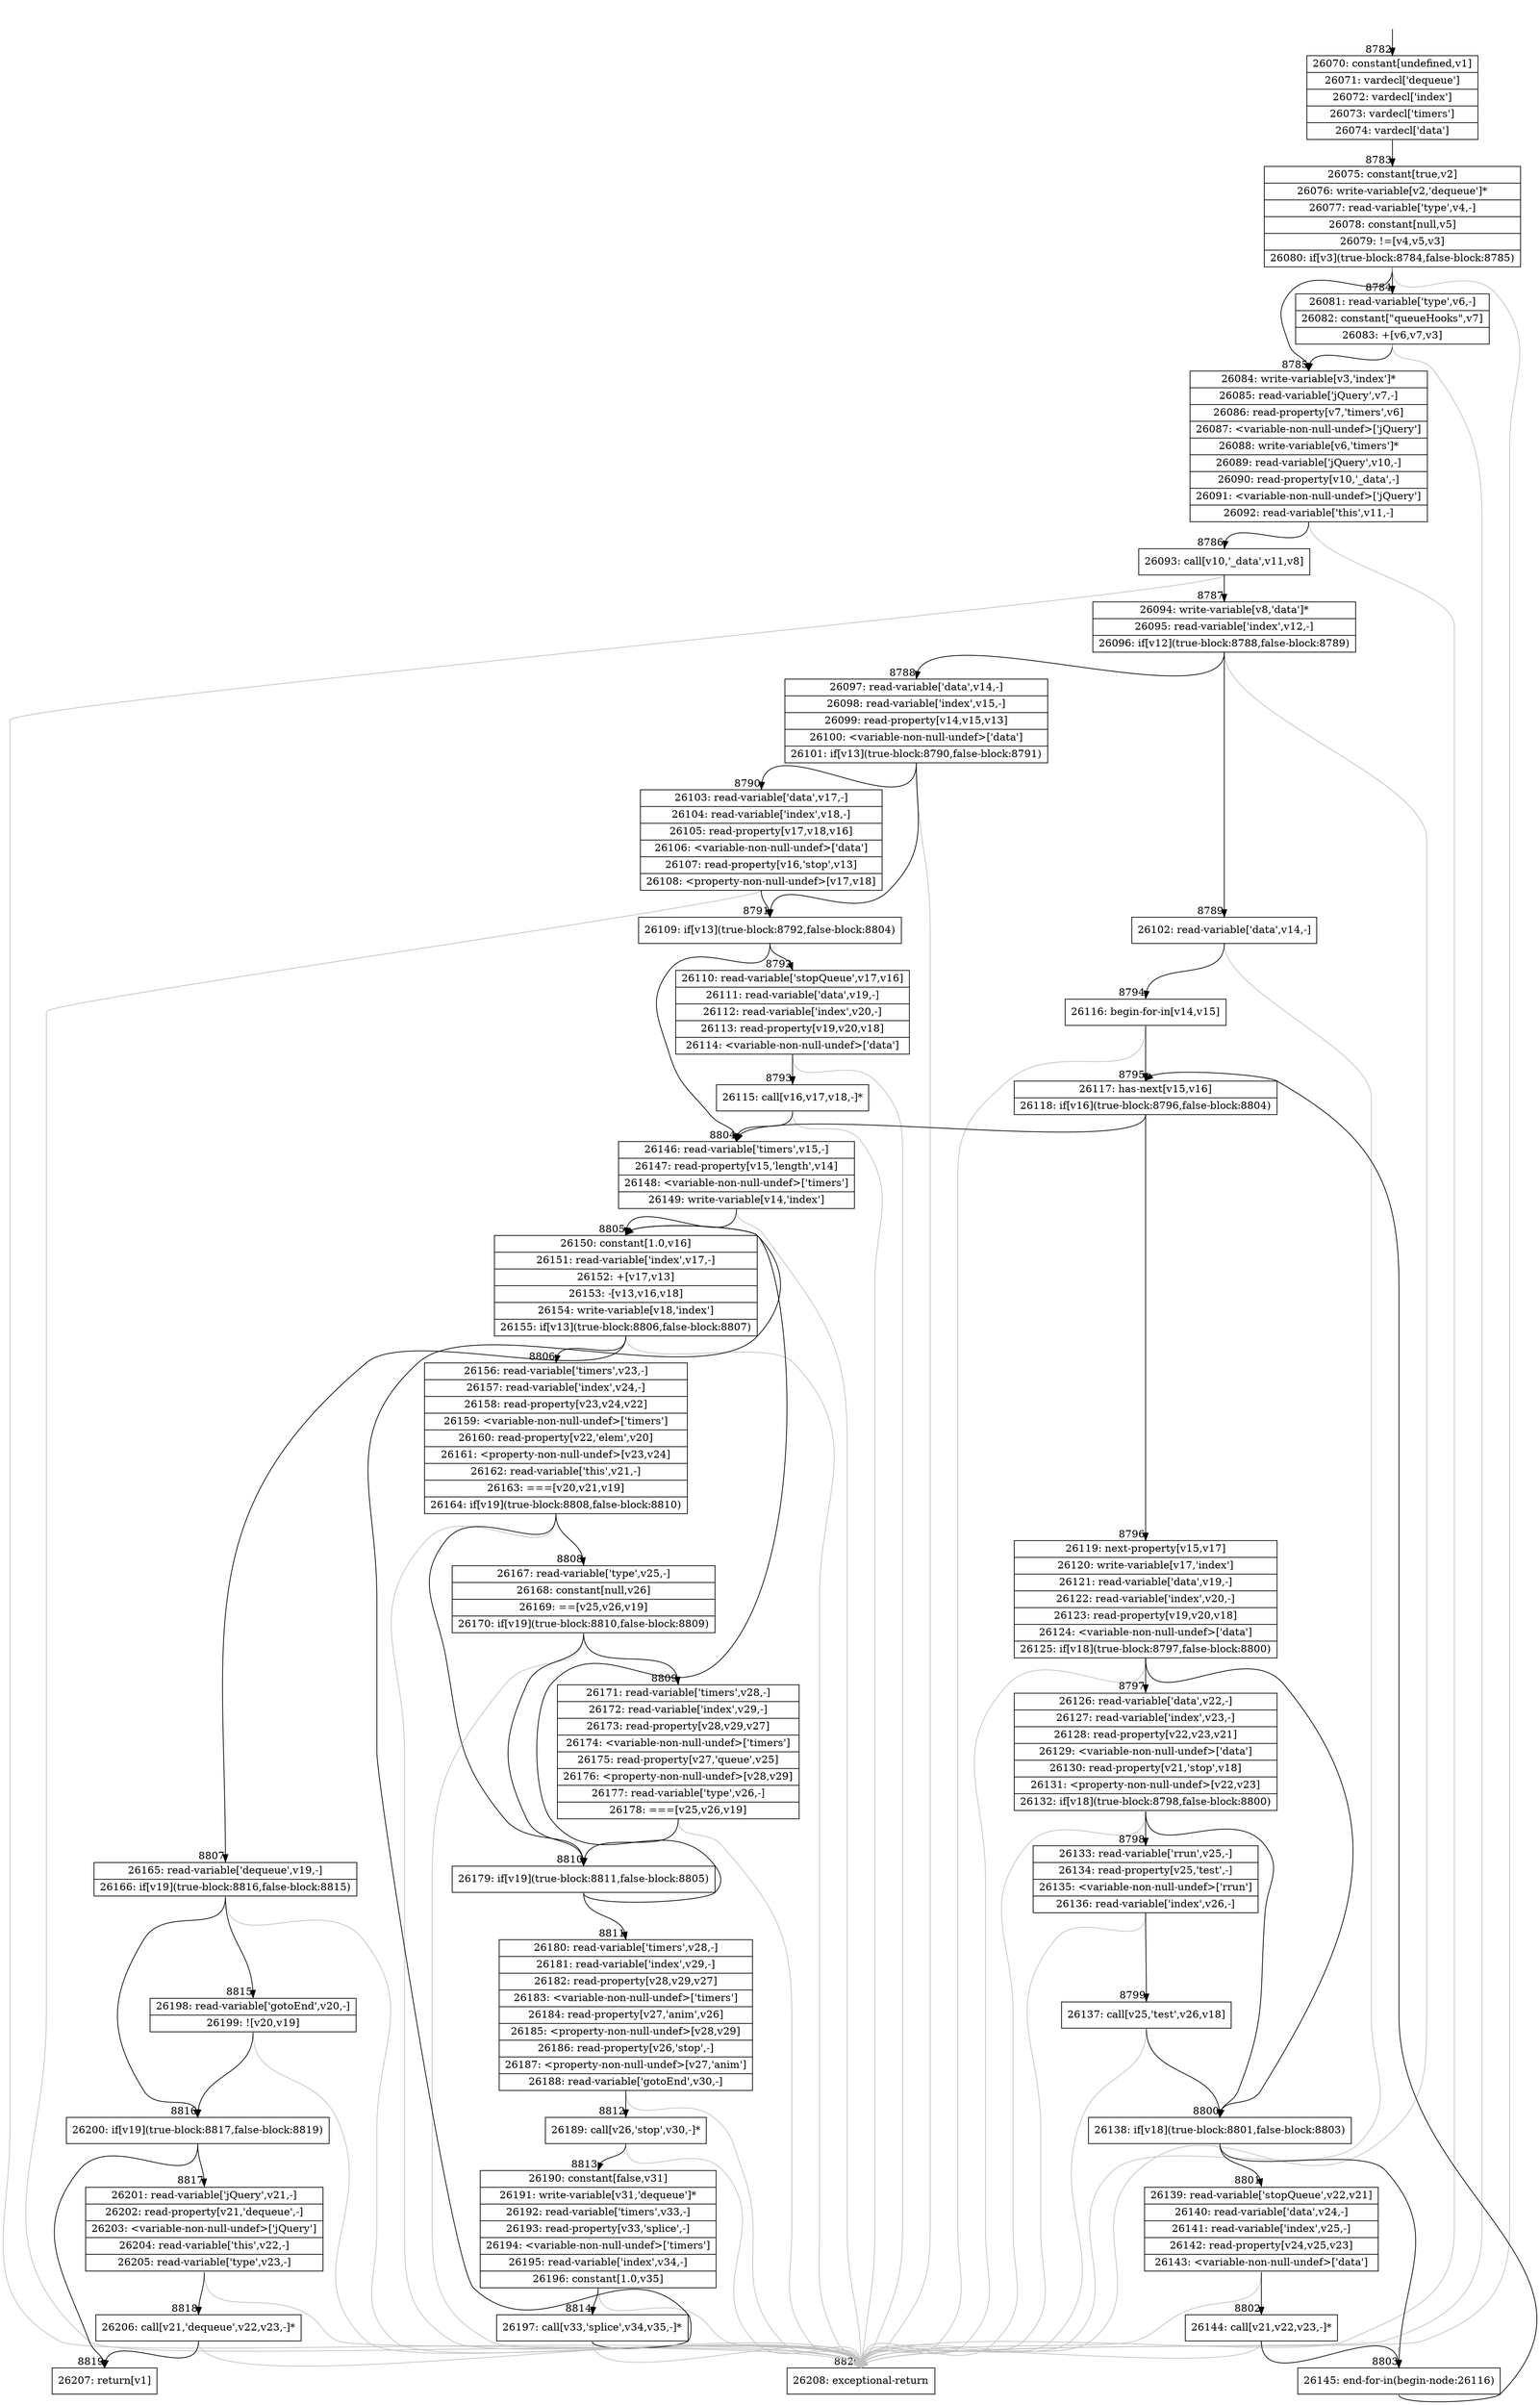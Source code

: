 digraph {
rankdir="TD"
BB_entry548[shape=none,label=""];
BB_entry548 -> BB8782 [tailport=s, headport=n, headlabel="    8782"]
BB8782 [shape=record label="{26070: constant[undefined,v1]|26071: vardecl['dequeue']|26072: vardecl['index']|26073: vardecl['timers']|26074: vardecl['data']}" ] 
BB8782 -> BB8783 [tailport=s, headport=n, headlabel="      8783"]
BB8783 [shape=record label="{26075: constant[true,v2]|26076: write-variable[v2,'dequeue']*|26077: read-variable['type',v4,-]|26078: constant[null,v5]|26079: !=[v4,v5,v3]|26080: if[v3](true-block:8784,false-block:8785)}" ] 
BB8783 -> BB8785 [tailport=s, headport=n, headlabel="      8785"]
BB8783 -> BB8784 [tailport=s, headport=n, headlabel="      8784"]
BB8783 -> BB8820 [tailport=s, headport=n, color=gray, headlabel="      8820"]
BB8784 [shape=record label="{26081: read-variable['type',v6,-]|26082: constant[\"queueHooks\",v7]|26083: +[v6,v7,v3]}" ] 
BB8784 -> BB8785 [tailport=s, headport=n]
BB8784 -> BB8820 [tailport=s, headport=n, color=gray]
BB8785 [shape=record label="{26084: write-variable[v3,'index']*|26085: read-variable['jQuery',v7,-]|26086: read-property[v7,'timers',v6]|26087: \<variable-non-null-undef\>['jQuery']|26088: write-variable[v6,'timers']*|26089: read-variable['jQuery',v10,-]|26090: read-property[v10,'_data',-]|26091: \<variable-non-null-undef\>['jQuery']|26092: read-variable['this',v11,-]}" ] 
BB8785 -> BB8786 [tailport=s, headport=n, headlabel="      8786"]
BB8785 -> BB8820 [tailport=s, headport=n, color=gray]
BB8786 [shape=record label="{26093: call[v10,'_data',v11,v8]}" ] 
BB8786 -> BB8787 [tailport=s, headport=n, headlabel="      8787"]
BB8786 -> BB8820 [tailport=s, headport=n, color=gray]
BB8787 [shape=record label="{26094: write-variable[v8,'data']*|26095: read-variable['index',v12,-]|26096: if[v12](true-block:8788,false-block:8789)}" ] 
BB8787 -> BB8788 [tailport=s, headport=n, headlabel="      8788"]
BB8787 -> BB8789 [tailport=s, headport=n, headlabel="      8789"]
BB8787 -> BB8820 [tailport=s, headport=n, color=gray]
BB8788 [shape=record label="{26097: read-variable['data',v14,-]|26098: read-variable['index',v15,-]|26099: read-property[v14,v15,v13]|26100: \<variable-non-null-undef\>['data']|26101: if[v13](true-block:8790,false-block:8791)}" ] 
BB8788 -> BB8791 [tailport=s, headport=n, headlabel="      8791"]
BB8788 -> BB8790 [tailport=s, headport=n, headlabel="      8790"]
BB8788 -> BB8820 [tailport=s, headport=n, color=gray]
BB8789 [shape=record label="{26102: read-variable['data',v14,-]}" ] 
BB8789 -> BB8794 [tailport=s, headport=n, headlabel="      8794"]
BB8789 -> BB8820 [tailport=s, headport=n, color=gray]
BB8790 [shape=record label="{26103: read-variable['data',v17,-]|26104: read-variable['index',v18,-]|26105: read-property[v17,v18,v16]|26106: \<variable-non-null-undef\>['data']|26107: read-property[v16,'stop',v13]|26108: \<property-non-null-undef\>[v17,v18]}" ] 
BB8790 -> BB8791 [tailport=s, headport=n]
BB8790 -> BB8820 [tailport=s, headport=n, color=gray]
BB8791 [shape=record label="{26109: if[v13](true-block:8792,false-block:8804)}" ] 
BB8791 -> BB8792 [tailport=s, headport=n, headlabel="      8792"]
BB8791 -> BB8804 [tailport=s, headport=n, headlabel="      8804"]
BB8792 [shape=record label="{26110: read-variable['stopQueue',v17,v16]|26111: read-variable['data',v19,-]|26112: read-variable['index',v20,-]|26113: read-property[v19,v20,v18]|26114: \<variable-non-null-undef\>['data']}" ] 
BB8792 -> BB8793 [tailport=s, headport=n, headlabel="      8793"]
BB8792 -> BB8820 [tailport=s, headport=n, color=gray]
BB8793 [shape=record label="{26115: call[v16,v17,v18,-]*}" ] 
BB8793 -> BB8804 [tailport=s, headport=n]
BB8793 -> BB8820 [tailport=s, headport=n, color=gray]
BB8794 [shape=record label="{26116: begin-for-in[v14,v15]}" ] 
BB8794 -> BB8795 [tailport=s, headport=n, headlabel="      8795"]
BB8794 -> BB8820 [tailport=s, headport=n, color=gray]
BB8795 [shape=record label="{26117: has-next[v15,v16]|26118: if[v16](true-block:8796,false-block:8804)}" ] 
BB8795 -> BB8796 [tailport=s, headport=n, headlabel="      8796"]
BB8795 -> BB8804 [tailport=s, headport=n]
BB8796 [shape=record label="{26119: next-property[v15,v17]|26120: write-variable[v17,'index']|26121: read-variable['data',v19,-]|26122: read-variable['index',v20,-]|26123: read-property[v19,v20,v18]|26124: \<variable-non-null-undef\>['data']|26125: if[v18](true-block:8797,false-block:8800)}" ] 
BB8796 -> BB8800 [tailport=s, headport=n, headlabel="      8800"]
BB8796 -> BB8797 [tailport=s, headport=n, headlabel="      8797"]
BB8796 -> BB8820 [tailport=s, headport=n, color=gray]
BB8797 [shape=record label="{26126: read-variable['data',v22,-]|26127: read-variable['index',v23,-]|26128: read-property[v22,v23,v21]|26129: \<variable-non-null-undef\>['data']|26130: read-property[v21,'stop',v18]|26131: \<property-non-null-undef\>[v22,v23]|26132: if[v18](true-block:8798,false-block:8800)}" ] 
BB8797 -> BB8800 [tailport=s, headport=n]
BB8797 -> BB8798 [tailport=s, headport=n, headlabel="      8798"]
BB8797 -> BB8820 [tailport=s, headport=n, color=gray]
BB8798 [shape=record label="{26133: read-variable['rrun',v25,-]|26134: read-property[v25,'test',-]|26135: \<variable-non-null-undef\>['rrun']|26136: read-variable['index',v26,-]}" ] 
BB8798 -> BB8799 [tailport=s, headport=n, headlabel="      8799"]
BB8798 -> BB8820 [tailport=s, headport=n, color=gray]
BB8799 [shape=record label="{26137: call[v25,'test',v26,v18]}" ] 
BB8799 -> BB8800 [tailport=s, headport=n]
BB8799 -> BB8820 [tailport=s, headport=n, color=gray]
BB8800 [shape=record label="{26138: if[v18](true-block:8801,false-block:8803)}" ] 
BB8800 -> BB8801 [tailport=s, headport=n, headlabel="      8801"]
BB8800 -> BB8803 [tailport=s, headport=n, headlabel="      8803"]
BB8801 [shape=record label="{26139: read-variable['stopQueue',v22,v21]|26140: read-variable['data',v24,-]|26141: read-variable['index',v25,-]|26142: read-property[v24,v25,v23]|26143: \<variable-non-null-undef\>['data']}" ] 
BB8801 -> BB8802 [tailport=s, headport=n, headlabel="      8802"]
BB8801 -> BB8820 [tailport=s, headport=n, color=gray]
BB8802 [shape=record label="{26144: call[v21,v22,v23,-]*}" ] 
BB8802 -> BB8803 [tailport=s, headport=n]
BB8802 -> BB8820 [tailport=s, headport=n, color=gray]
BB8803 [shape=record label="{26145: end-for-in(begin-node:26116)}" ] 
BB8803 -> BB8795 [tailport=s, headport=n]
BB8804 [shape=record label="{26146: read-variable['timers',v15,-]|26147: read-property[v15,'length',v14]|26148: \<variable-non-null-undef\>['timers']|26149: write-variable[v14,'index']}" ] 
BB8804 -> BB8805 [tailport=s, headport=n, headlabel="      8805"]
BB8804 -> BB8820 [tailport=s, headport=n, color=gray]
BB8805 [shape=record label="{26150: constant[1.0,v16]|26151: read-variable['index',v17,-]|26152: +[v17,v13]|26153: -[v13,v16,v18]|26154: write-variable[v18,'index']|26155: if[v13](true-block:8806,false-block:8807)}" ] 
BB8805 -> BB8806 [tailport=s, headport=n, headlabel="      8806"]
BB8805 -> BB8807 [tailport=s, headport=n, headlabel="      8807"]
BB8805 -> BB8820 [tailport=s, headport=n, color=gray]
BB8806 [shape=record label="{26156: read-variable['timers',v23,-]|26157: read-variable['index',v24,-]|26158: read-property[v23,v24,v22]|26159: \<variable-non-null-undef\>['timers']|26160: read-property[v22,'elem',v20]|26161: \<property-non-null-undef\>[v23,v24]|26162: read-variable['this',v21,-]|26163: ===[v20,v21,v19]|26164: if[v19](true-block:8808,false-block:8810)}" ] 
BB8806 -> BB8810 [tailport=s, headport=n, headlabel="      8810"]
BB8806 -> BB8808 [tailport=s, headport=n, headlabel="      8808"]
BB8806 -> BB8820 [tailport=s, headport=n, color=gray]
BB8807 [shape=record label="{26165: read-variable['dequeue',v19,-]|26166: if[v19](true-block:8816,false-block:8815)}" ] 
BB8807 -> BB8816 [tailport=s, headport=n, headlabel="      8816"]
BB8807 -> BB8815 [tailport=s, headport=n, headlabel="      8815"]
BB8807 -> BB8820 [tailport=s, headport=n, color=gray]
BB8808 [shape=record label="{26167: read-variable['type',v25,-]|26168: constant[null,v26]|26169: ==[v25,v26,v19]|26170: if[v19](true-block:8810,false-block:8809)}" ] 
BB8808 -> BB8810 [tailport=s, headport=n]
BB8808 -> BB8809 [tailport=s, headport=n, headlabel="      8809"]
BB8808 -> BB8820 [tailport=s, headport=n, color=gray]
BB8809 [shape=record label="{26171: read-variable['timers',v28,-]|26172: read-variable['index',v29,-]|26173: read-property[v28,v29,v27]|26174: \<variable-non-null-undef\>['timers']|26175: read-property[v27,'queue',v25]|26176: \<property-non-null-undef\>[v28,v29]|26177: read-variable['type',v26,-]|26178: ===[v25,v26,v19]}" ] 
BB8809 -> BB8810 [tailport=s, headport=n]
BB8809 -> BB8820 [tailport=s, headport=n, color=gray]
BB8810 [shape=record label="{26179: if[v19](true-block:8811,false-block:8805)}" ] 
BB8810 -> BB8811 [tailport=s, headport=n, headlabel="      8811"]
BB8810 -> BB8805 [tailport=s, headport=n]
BB8811 [shape=record label="{26180: read-variable['timers',v28,-]|26181: read-variable['index',v29,-]|26182: read-property[v28,v29,v27]|26183: \<variable-non-null-undef\>['timers']|26184: read-property[v27,'anim',v26]|26185: \<property-non-null-undef\>[v28,v29]|26186: read-property[v26,'stop',-]|26187: \<property-non-null-undef\>[v27,'anim']|26188: read-variable['gotoEnd',v30,-]}" ] 
BB8811 -> BB8812 [tailport=s, headport=n, headlabel="      8812"]
BB8811 -> BB8820 [tailport=s, headport=n, color=gray]
BB8812 [shape=record label="{26189: call[v26,'stop',v30,-]*}" ] 
BB8812 -> BB8813 [tailport=s, headport=n, headlabel="      8813"]
BB8812 -> BB8820 [tailport=s, headport=n, color=gray]
BB8813 [shape=record label="{26190: constant[false,v31]|26191: write-variable[v31,'dequeue']*|26192: read-variable['timers',v33,-]|26193: read-property[v33,'splice',-]|26194: \<variable-non-null-undef\>['timers']|26195: read-variable['index',v34,-]|26196: constant[1.0,v35]}" ] 
BB8813 -> BB8814 [tailport=s, headport=n, headlabel="      8814"]
BB8813 -> BB8820 [tailport=s, headport=n, color=gray]
BB8814 [shape=record label="{26197: call[v33,'splice',v34,v35,-]*}" ] 
BB8814 -> BB8805 [tailport=s, headport=n]
BB8814 -> BB8820 [tailport=s, headport=n, color=gray]
BB8815 [shape=record label="{26198: read-variable['gotoEnd',v20,-]|26199: ![v20,v19]}" ] 
BB8815 -> BB8816 [tailport=s, headport=n]
BB8815 -> BB8820 [tailport=s, headport=n, color=gray]
BB8816 [shape=record label="{26200: if[v19](true-block:8817,false-block:8819)}" ] 
BB8816 -> BB8817 [tailport=s, headport=n, headlabel="      8817"]
BB8816 -> BB8819 [tailport=s, headport=n, headlabel="      8819"]
BB8817 [shape=record label="{26201: read-variable['jQuery',v21,-]|26202: read-property[v21,'dequeue',-]|26203: \<variable-non-null-undef\>['jQuery']|26204: read-variable['this',v22,-]|26205: read-variable['type',v23,-]}" ] 
BB8817 -> BB8818 [tailport=s, headport=n, headlabel="      8818"]
BB8817 -> BB8820 [tailport=s, headport=n, color=gray]
BB8818 [shape=record label="{26206: call[v21,'dequeue',v22,v23,-]*}" ] 
BB8818 -> BB8819 [tailport=s, headport=n]
BB8818 -> BB8820 [tailport=s, headport=n, color=gray]
BB8819 [shape=record label="{26207: return[v1]}" ] 
BB8820 [shape=record label="{26208: exceptional-return}" ] 
}
